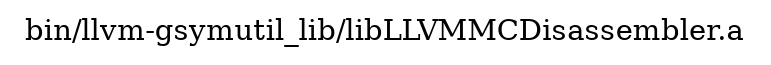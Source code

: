 digraph "bin/llvm-gsymutil_lib/libLLVMMCDisassembler.a" {
	label="bin/llvm-gsymutil_lib/libLLVMMCDisassembler.a";
	rankdir="LR"

}
